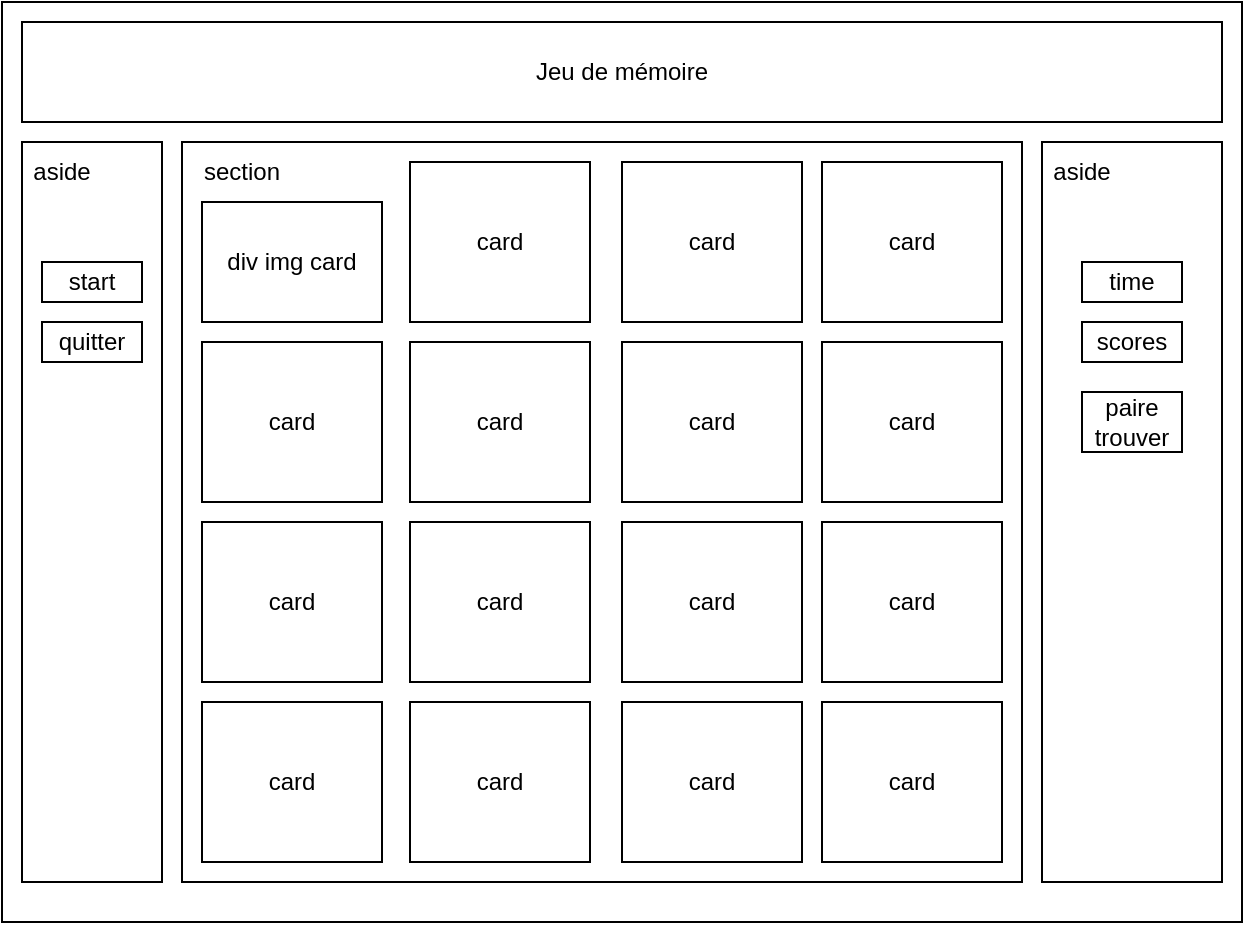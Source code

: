 <mxfile>
    <diagram id="p2ordxaEwRKlGVj_A4rS" name="Page-1">
        <mxGraphModel dx="792" dy="1641" grid="1" gridSize="10" guides="1" tooltips="1" connect="1" arrows="1" fold="1" page="1" pageScale="1" pageWidth="827" pageHeight="1169" math="0" shadow="0">
            <root>
                <mxCell id="0"/>
                <mxCell id="1" parent="0"/>
                <mxCell id="2" value="" style="rounded=0;whiteSpace=wrap;html=1;" vertex="1" parent="1">
                    <mxGeometry x="120" y="-30" width="620" height="460" as="geometry"/>
                </mxCell>
                <mxCell id="3" value="" style="rounded=0;whiteSpace=wrap;html=1;" vertex="1" parent="1">
                    <mxGeometry x="130" y="40" width="70" height="370" as="geometry"/>
                </mxCell>
                <mxCell id="4" value="" style="rounded=0;whiteSpace=wrap;html=1;" vertex="1" parent="1">
                    <mxGeometry x="210" y="40" width="420" height="370" as="geometry"/>
                </mxCell>
                <mxCell id="5" value="" style="rounded=0;whiteSpace=wrap;html=1;" vertex="1" parent="1">
                    <mxGeometry x="640" y="40" width="90" height="370" as="geometry"/>
                </mxCell>
                <mxCell id="6" value="div img card" style="rounded=0;whiteSpace=wrap;html=1;" vertex="1" parent="1">
                    <mxGeometry x="220" y="70" width="90" height="60" as="geometry"/>
                </mxCell>
                <mxCell id="9" value="card" style="rounded=0;whiteSpace=wrap;html=1;" vertex="1" parent="1">
                    <mxGeometry x="324" y="50" width="90" height="80" as="geometry"/>
                </mxCell>
                <mxCell id="10" value="card" style="rounded=0;whiteSpace=wrap;html=1;" vertex="1" parent="1">
                    <mxGeometry x="220" y="140" width="90" height="80" as="geometry"/>
                </mxCell>
                <mxCell id="11" value="card" style="rounded=0;whiteSpace=wrap;html=1;" vertex="1" parent="1">
                    <mxGeometry x="430" y="50" width="90" height="80" as="geometry"/>
                </mxCell>
                <mxCell id="12" value="card" style="rounded=0;whiteSpace=wrap;html=1;" vertex="1" parent="1">
                    <mxGeometry x="324" y="140" width="90" height="80" as="geometry"/>
                </mxCell>
                <mxCell id="13" value="card" style="rounded=0;whiteSpace=wrap;html=1;" vertex="1" parent="1">
                    <mxGeometry x="530" y="50" width="90" height="80" as="geometry"/>
                </mxCell>
                <mxCell id="14" value="card" style="rounded=0;whiteSpace=wrap;html=1;" vertex="1" parent="1">
                    <mxGeometry x="220" y="230" width="90" height="80" as="geometry"/>
                </mxCell>
                <mxCell id="15" value="card" style="rounded=0;whiteSpace=wrap;html=1;" vertex="1" parent="1">
                    <mxGeometry x="430" y="140" width="90" height="80" as="geometry"/>
                </mxCell>
                <mxCell id="16" value="card" style="rounded=0;whiteSpace=wrap;html=1;" vertex="1" parent="1">
                    <mxGeometry x="530" y="230" width="90" height="80" as="geometry"/>
                </mxCell>
                <mxCell id="17" value="card" style="rounded=0;whiteSpace=wrap;html=1;" vertex="1" parent="1">
                    <mxGeometry x="530" y="140" width="90" height="80" as="geometry"/>
                </mxCell>
                <mxCell id="18" value="card" style="rounded=0;whiteSpace=wrap;html=1;" vertex="1" parent="1">
                    <mxGeometry x="324" y="230" width="90" height="80" as="geometry"/>
                </mxCell>
                <mxCell id="19" value="card" style="rounded=0;whiteSpace=wrap;html=1;" vertex="1" parent="1">
                    <mxGeometry x="430" y="230" width="90" height="80" as="geometry"/>
                </mxCell>
                <mxCell id="20" value="card" style="rounded=0;whiteSpace=wrap;html=1;" vertex="1" parent="1">
                    <mxGeometry x="530" y="320" width="90" height="80" as="geometry"/>
                </mxCell>
                <mxCell id="21" value="card" style="rounded=0;whiteSpace=wrap;html=1;" vertex="1" parent="1">
                    <mxGeometry x="430" y="320" width="90" height="80" as="geometry"/>
                </mxCell>
                <mxCell id="22" value="card" style="rounded=0;whiteSpace=wrap;html=1;" vertex="1" parent="1">
                    <mxGeometry x="324" y="320" width="90" height="80" as="geometry"/>
                </mxCell>
                <mxCell id="23" value="card" style="rounded=0;whiteSpace=wrap;html=1;" vertex="1" parent="1">
                    <mxGeometry x="220" y="320" width="90" height="80" as="geometry"/>
                </mxCell>
                <mxCell id="26" value="start" style="rounded=0;whiteSpace=wrap;html=1;" vertex="1" parent="1">
                    <mxGeometry x="140" y="100" width="50" height="20" as="geometry"/>
                </mxCell>
                <mxCell id="27" value="scores" style="rounded=0;whiteSpace=wrap;html=1;" vertex="1" parent="1">
                    <mxGeometry x="660" y="130" width="50" height="20" as="geometry"/>
                </mxCell>
                <mxCell id="28" value="time" style="rounded=0;whiteSpace=wrap;html=1;" vertex="1" parent="1">
                    <mxGeometry x="660" y="100" width="50" height="20" as="geometry"/>
                </mxCell>
                <mxCell id="30" value="paire trouver" style="rounded=0;whiteSpace=wrap;html=1;" vertex="1" parent="1">
                    <mxGeometry x="660" y="165" width="50" height="30" as="geometry"/>
                </mxCell>
                <mxCell id="31" value="quitter" style="rounded=0;whiteSpace=wrap;html=1;" vertex="1" parent="1">
                    <mxGeometry x="140" y="130" width="50" height="20" as="geometry"/>
                </mxCell>
                <mxCell id="32" value="Jeu de mémoire" style="rounded=0;whiteSpace=wrap;html=1;" vertex="1" parent="1">
                    <mxGeometry x="130" y="-20" width="600" height="50" as="geometry"/>
                </mxCell>
                <mxCell id="34" value="aside" style="text;html=1;strokeColor=none;fillColor=none;align=center;verticalAlign=middle;whiteSpace=wrap;rounded=0;" vertex="1" parent="1">
                    <mxGeometry x="120" y="40" width="60" height="30" as="geometry"/>
                </mxCell>
                <mxCell id="36" value="aside" style="text;html=1;strokeColor=none;fillColor=none;align=center;verticalAlign=middle;whiteSpace=wrap;rounded=0;" vertex="1" parent="1">
                    <mxGeometry x="630" y="40" width="60" height="30" as="geometry"/>
                </mxCell>
                <mxCell id="37" value="section" style="text;html=1;strokeColor=none;fillColor=none;align=center;verticalAlign=middle;whiteSpace=wrap;rounded=0;" vertex="1" parent="1">
                    <mxGeometry x="210" y="40" width="60" height="30" as="geometry"/>
                </mxCell>
            </root>
        </mxGraphModel>
    </diagram>
</mxfile>